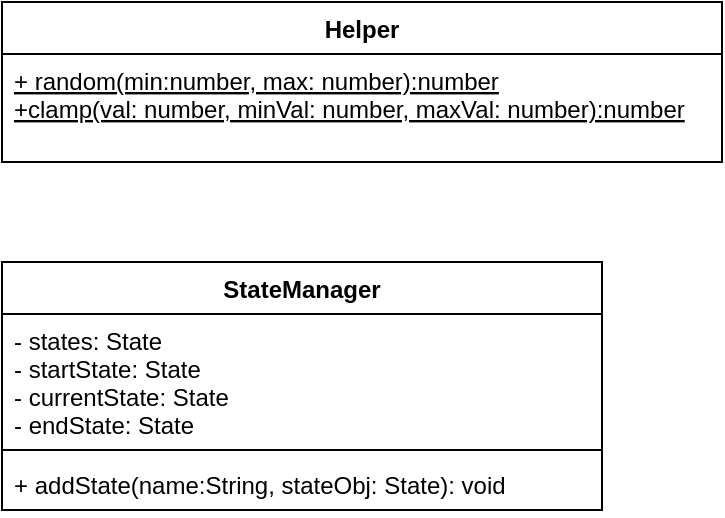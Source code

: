 <mxfile version="13.8.0" type="github">
  <diagram id="gyu7PIfWED42C97aA38n" name="Page-1">
    <mxGraphModel dx="1102" dy="614" grid="1" gridSize="10" guides="1" tooltips="1" connect="1" arrows="1" fold="1" page="1" pageScale="1" pageWidth="850" pageHeight="1100" math="0" shadow="0">
      <root>
        <mxCell id="0" />
        <mxCell id="1" parent="0" />
        <mxCell id="NWausTfhO_dYRyZyYpLQ-1" value="Helper" style="swimlane;fontStyle=1;align=center;verticalAlign=top;childLayout=stackLayout;horizontal=1;startSize=26;horizontalStack=0;resizeParent=1;resizeParentMax=0;resizeLast=0;collapsible=1;marginBottom=0;" vertex="1" parent="1">
          <mxGeometry x="40" y="70" width="360" height="80" as="geometry" />
        </mxCell>
        <mxCell id="NWausTfhO_dYRyZyYpLQ-4" value="+ random(min:number, max: number):number&#xa;+clamp(val: number, minVal: number, maxVal: number):number" style="text;strokeColor=none;fillColor=none;align=left;verticalAlign=top;spacingLeft=4;spacingRight=4;overflow=hidden;rotatable=0;points=[[0,0.5],[1,0.5]];portConstraint=eastwest;fontStyle=4" vertex="1" parent="NWausTfhO_dYRyZyYpLQ-1">
          <mxGeometry y="26" width="360" height="54" as="geometry" />
        </mxCell>
        <mxCell id="NWausTfhO_dYRyZyYpLQ-5" value="StateManager" style="swimlane;fontStyle=1;align=center;verticalAlign=top;childLayout=stackLayout;horizontal=1;startSize=26;horizontalStack=0;resizeParent=1;resizeParentMax=0;resizeLast=0;collapsible=1;marginBottom=0;" vertex="1" parent="1">
          <mxGeometry x="40" y="200" width="300" height="124" as="geometry" />
        </mxCell>
        <mxCell id="NWausTfhO_dYRyZyYpLQ-6" value="- states: State&#xa;- startState: State&#xa;- currentState: State&#xa;- endState: State" style="text;strokeColor=none;fillColor=none;align=left;verticalAlign=top;spacingLeft=4;spacingRight=4;overflow=hidden;rotatable=0;points=[[0,0.5],[1,0.5]];portConstraint=eastwest;" vertex="1" parent="NWausTfhO_dYRyZyYpLQ-5">
          <mxGeometry y="26" width="300" height="64" as="geometry" />
        </mxCell>
        <mxCell id="NWausTfhO_dYRyZyYpLQ-7" value="" style="line;strokeWidth=1;fillColor=none;align=left;verticalAlign=middle;spacingTop=-1;spacingLeft=3;spacingRight=3;rotatable=0;labelPosition=right;points=[];portConstraint=eastwest;" vertex="1" parent="NWausTfhO_dYRyZyYpLQ-5">
          <mxGeometry y="90" width="300" height="8" as="geometry" />
        </mxCell>
        <mxCell id="NWausTfhO_dYRyZyYpLQ-8" value="+ addState(name:String, stateObj: State): void" style="text;strokeColor=none;fillColor=none;align=left;verticalAlign=top;spacingLeft=4;spacingRight=4;overflow=hidden;rotatable=0;points=[[0,0.5],[1,0.5]];portConstraint=eastwest;" vertex="1" parent="NWausTfhO_dYRyZyYpLQ-5">
          <mxGeometry y="98" width="300" height="26" as="geometry" />
        </mxCell>
      </root>
    </mxGraphModel>
  </diagram>
</mxfile>
